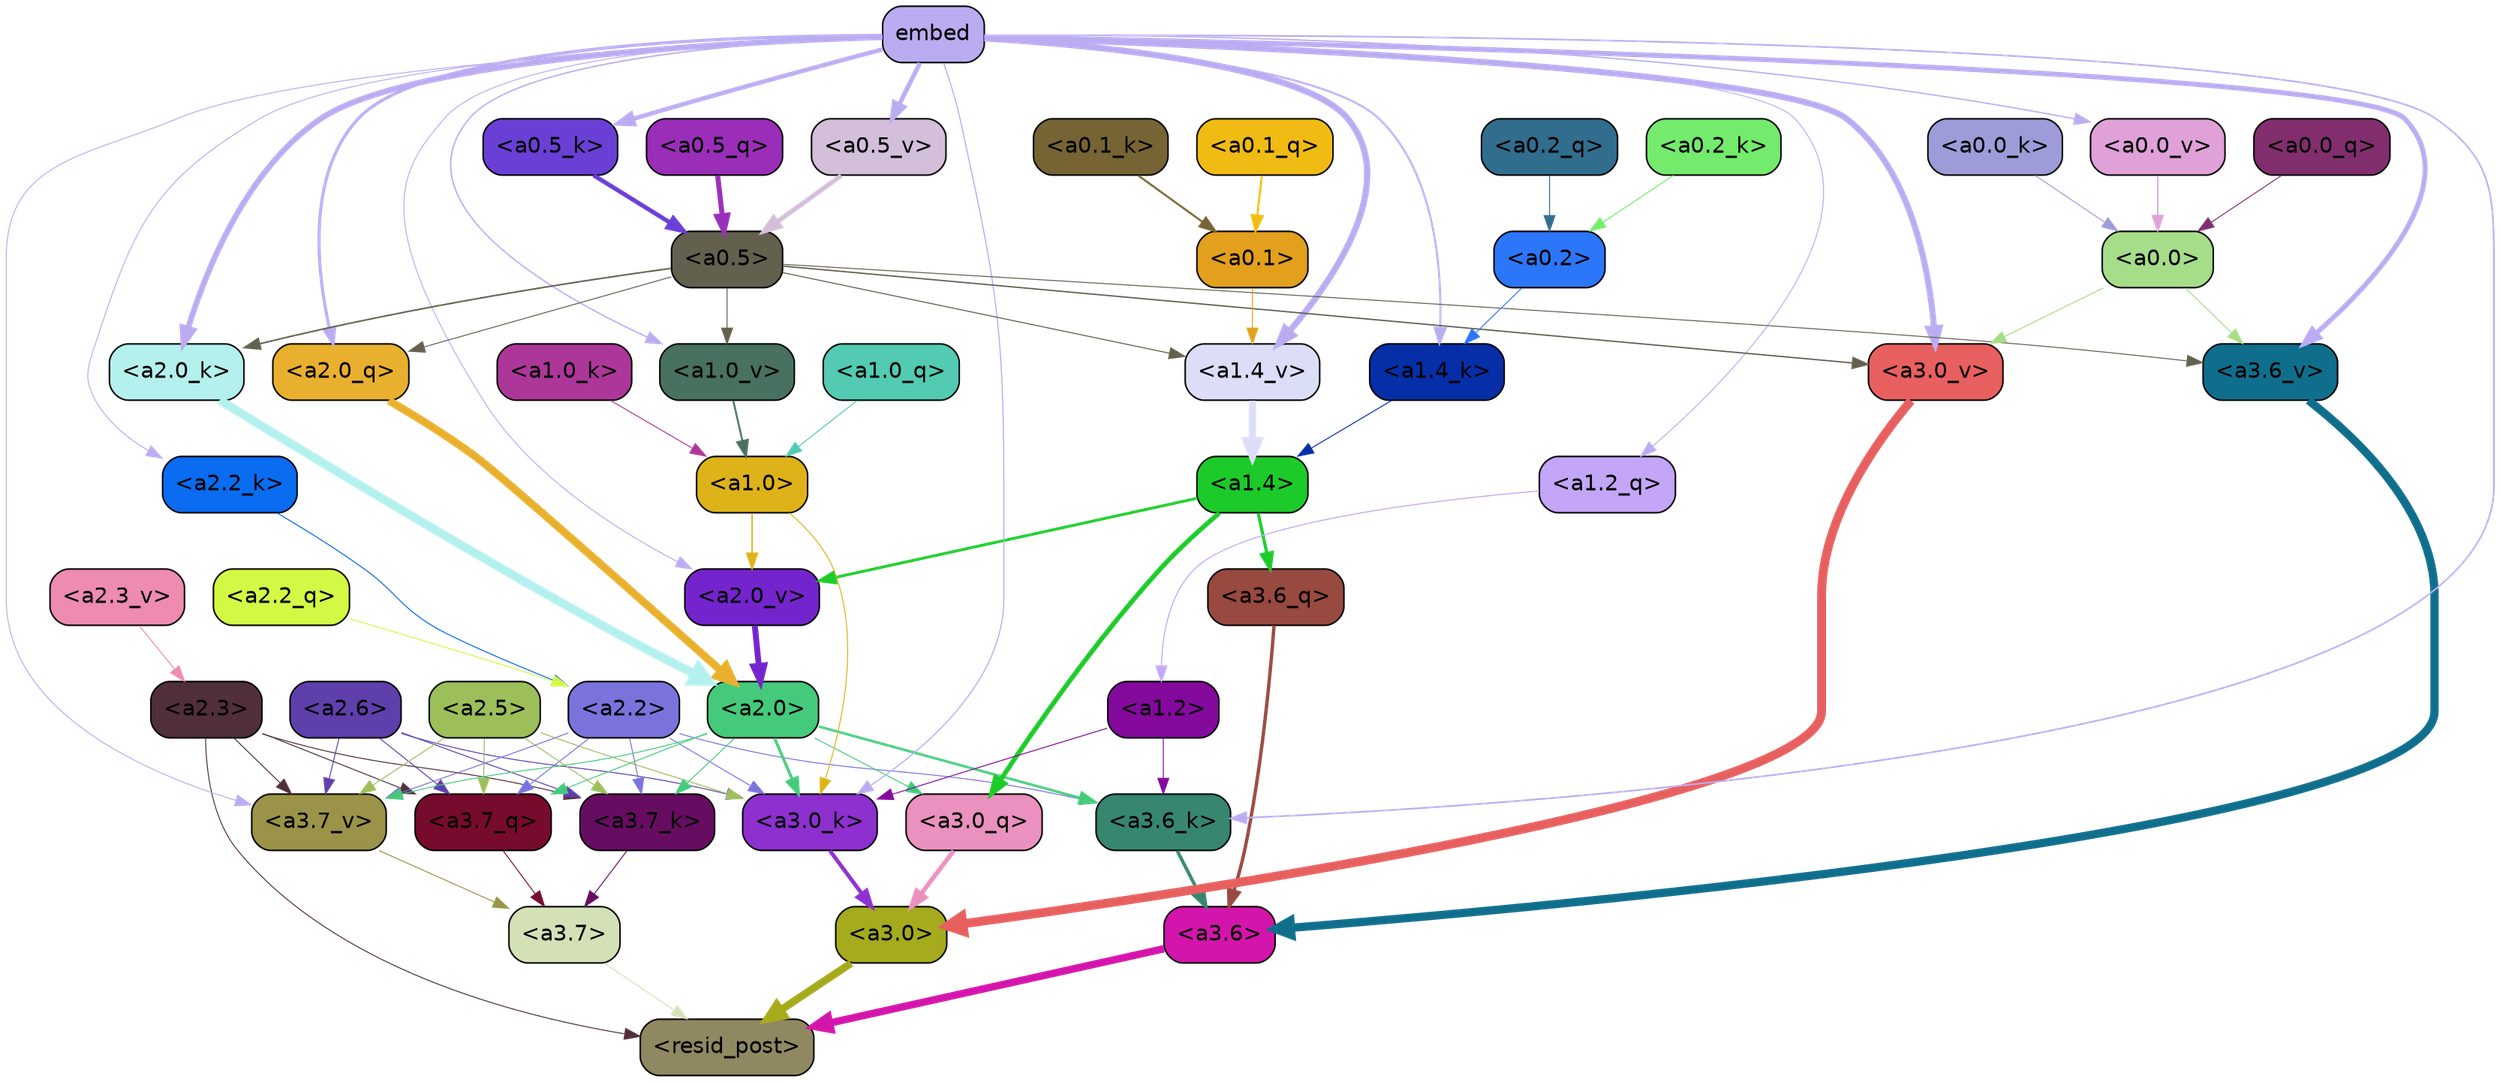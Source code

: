 strict digraph "" {
	graph [bgcolor=transparent,
		layout=dot,
		overlap=false,
		splines=true
	];
	"<a3.7>"	[color=black,
		fillcolor="#d4e1b6",
		fontname=Helvetica,
		shape=box,
		style="filled, rounded"];
	"<resid_post>"	[color=black,
		fillcolor="#908861",
		fontname=Helvetica,
		shape=box,
		style="filled, rounded"];
	"<a3.7>" -> "<resid_post>"	[color="#d4e1b6",
		penwidth=0.6];
	"<a3.6>"	[color=black,
		fillcolor="#d415ab",
		fontname=Helvetica,
		shape=box,
		style="filled, rounded"];
	"<a3.6>" -> "<resid_post>"	[color="#d415ab",
		penwidth=4.751592040061951];
	"<a3.0>"	[color=black,
		fillcolor="#a5ab1c",
		fontname=Helvetica,
		shape=box,
		style="filled, rounded"];
	"<a3.0>" -> "<resid_post>"	[color="#a5ab1c",
		penwidth=4.904066681861877];
	"<a2.3>"	[color=black,
		fillcolor="#502f3a",
		fontname=Helvetica,
		shape=box,
		style="filled, rounded"];
	"<a2.3>" -> "<resid_post>"	[color="#502f3a",
		penwidth=0.6];
	"<a3.7_q>"	[color=black,
		fillcolor="#770b2d",
		fontname=Helvetica,
		shape=box,
		style="filled, rounded"];
	"<a2.3>" -> "<a3.7_q>"	[color="#502f3a",
		penwidth=0.6];
	"<a3.7_k>"	[color=black,
		fillcolor="#660d62",
		fontname=Helvetica,
		shape=box,
		style="filled, rounded"];
	"<a2.3>" -> "<a3.7_k>"	[color="#502f3a",
		penwidth=0.6];
	"<a3.7_v>"	[color=black,
		fillcolor="#9b9348",
		fontname=Helvetica,
		shape=box,
		style="filled, rounded"];
	"<a2.3>" -> "<a3.7_v>"	[color="#502f3a",
		penwidth=0.6];
	"<a3.7_q>" -> "<a3.7>"	[color="#770b2d",
		penwidth=0.6];
	"<a3.6_q>"	[color=black,
		fillcolor="#984940",
		fontname=Helvetica,
		shape=box,
		style="filled, rounded"];
	"<a3.6_q>" -> "<a3.6>"	[color="#984940",
		penwidth=2.160832464694977];
	"<a3.0_q>"	[color=black,
		fillcolor="#ea91bf",
		fontname=Helvetica,
		shape=box,
		style="filled, rounded"];
	"<a3.0_q>" -> "<a3.0>"	[color="#ea91bf",
		penwidth=2.870753765106201];
	"<a3.7_k>" -> "<a3.7>"	[color="#660d62",
		penwidth=0.6];
	"<a3.6_k>"	[color=black,
		fillcolor="#37866f",
		fontname=Helvetica,
		shape=box,
		style="filled, rounded"];
	"<a3.6_k>" -> "<a3.6>"	[color="#37866f",
		penwidth=2.13908451795578];
	"<a3.0_k>"	[color=black,
		fillcolor="#8d30cf",
		fontname=Helvetica,
		shape=box,
		style="filled, rounded"];
	"<a3.0_k>" -> "<a3.0>"	[color="#8d30cf",
		penwidth=2.520303964614868];
	"<a3.7_v>" -> "<a3.7>"	[color="#9b9348",
		penwidth=0.6];
	"<a3.6_v>"	[color=black,
		fillcolor="#106e8d",
		fontname=Helvetica,
		shape=box,
		style="filled, rounded"];
	"<a3.6_v>" -> "<a3.6>"	[color="#106e8d",
		penwidth=5.297133803367615];
	"<a3.0_v>"	[color=black,
		fillcolor="#e7605f",
		fontname=Helvetica,
		shape=box,
		style="filled, rounded"];
	"<a3.0_v>" -> "<a3.0>"	[color="#e7605f",
		penwidth=5.680712580680847];
	"<a2.6>"	[color=black,
		fillcolor="#5f3fac",
		fontname=Helvetica,
		shape=box,
		style="filled, rounded"];
	"<a2.6>" -> "<a3.7_q>"	[color="#5f3fac",
		penwidth=0.6];
	"<a2.6>" -> "<a3.7_k>"	[color="#5f3fac",
		penwidth=0.6];
	"<a2.6>" -> "<a3.0_k>"	[color="#5f3fac",
		penwidth=0.6];
	"<a2.6>" -> "<a3.7_v>"	[color="#5f3fac",
		penwidth=0.6];
	"<a2.5>"	[color=black,
		fillcolor="#9cbf5a",
		fontname=Helvetica,
		shape=box,
		style="filled, rounded"];
	"<a2.5>" -> "<a3.7_q>"	[color="#9cbf5a",
		penwidth=0.6];
	"<a2.5>" -> "<a3.7_k>"	[color="#9cbf5a",
		penwidth=0.6];
	"<a2.5>" -> "<a3.0_k>"	[color="#9cbf5a",
		penwidth=0.6];
	"<a2.5>" -> "<a3.7_v>"	[color="#9cbf5a",
		penwidth=0.6];
	"<a2.2>"	[color=black,
		fillcolor="#7b73dc",
		fontname=Helvetica,
		shape=box,
		style="filled, rounded"];
	"<a2.2>" -> "<a3.7_q>"	[color="#7b73dc",
		penwidth=0.6];
	"<a2.2>" -> "<a3.7_k>"	[color="#7b73dc",
		penwidth=0.6];
	"<a2.2>" -> "<a3.6_k>"	[color="#7b73dc",
		penwidth=0.6];
	"<a2.2>" -> "<a3.0_k>"	[color="#7b73dc",
		penwidth=0.6];
	"<a2.2>" -> "<a3.7_v>"	[color="#7b73dc",
		penwidth=0.6];
	"<a2.0>"	[color=black,
		fillcolor="#45ca7b",
		fontname=Helvetica,
		shape=box,
		style="filled, rounded"];
	"<a2.0>" -> "<a3.7_q>"	[color="#45ca7b",
		penwidth=0.6];
	"<a2.0>" -> "<a3.0_q>"	[color="#45ca7b",
		penwidth=0.6];
	"<a2.0>" -> "<a3.7_k>"	[color="#45ca7b",
		penwidth=0.6];
	"<a2.0>" -> "<a3.6_k>"	[color="#45ca7b",
		penwidth=1.5897698998451233];
	"<a2.0>" -> "<a3.0_k>"	[color="#45ca7b",
		penwidth=1.8405593037605286];
	"<a2.0>" -> "<a3.7_v>"	[color="#45ca7b",
		penwidth=0.6];
	"<a1.4>"	[color=black,
		fillcolor="#1ccb29",
		fontname=Helvetica,
		shape=box,
		style="filled, rounded"];
	"<a1.4>" -> "<a3.6_q>"	[color="#1ccb29",
		penwidth=2.0260728895664215];
	"<a1.4>" -> "<a3.0_q>"	[color="#1ccb29",
		penwidth=3.0185627341270447];
	"<a2.0_v>"	[color=black,
		fillcolor="#7424cc",
		fontname=Helvetica,
		shape=box,
		style="filled, rounded"];
	"<a1.4>" -> "<a2.0_v>"	[color="#1ccb29",
		penwidth=1.7970525026321411];
	"<a1.2>"	[color=black,
		fillcolor="#84099d",
		fontname=Helvetica,
		shape=box,
		style="filled, rounded"];
	"<a1.2>" -> "<a3.6_k>"	[color="#84099d",
		penwidth=0.6];
	"<a1.2>" -> "<a3.0_k>"	[color="#84099d",
		penwidth=0.6];
	embed	[color=black,
		fillcolor="#bbacf2",
		fontname=Helvetica,
		shape=box,
		style="filled, rounded"];
	embed -> "<a3.6_k>"	[color="#bbacf2",
		penwidth=1.046662151813507];
	embed -> "<a3.0_k>"	[color="#bbacf2",
		penwidth=0.6995279788970947];
	embed -> "<a3.7_v>"	[color="#bbacf2",
		penwidth=0.6];
	embed -> "<a3.6_v>"	[color="#bbacf2",
		penwidth=3.1840110421180725];
	embed -> "<a3.0_v>"	[color="#bbacf2",
		penwidth=3.9005755856633186];
	"<a2.0_q>"	[color=black,
		fillcolor="#e9b02f",
		fontname=Helvetica,
		shape=box,
		style="filled, rounded"];
	embed -> "<a2.0_q>"	[color="#bbacf2",
		penwidth=1.9669389724731445];
	"<a2.2_k>"	[color=black,
		fillcolor="#0a6cf0",
		fontname=Helvetica,
		shape=box,
		style="filled, rounded"];
	embed -> "<a2.2_k>"	[color="#bbacf2",
		penwidth=0.6];
	"<a2.0_k>"	[color=black,
		fillcolor="#b4f0ee",
		fontname=Helvetica,
		shape=box,
		style="filled, rounded"];
	embed -> "<a2.0_k>"	[color="#bbacf2",
		penwidth=3.6898754835128784];
	embed -> "<a2.0_v>"	[color="#bbacf2",
		penwidth=0.6];
	"<a1.2_q>"	[color=black,
		fillcolor="#c3a6f8",
		fontname=Helvetica,
		shape=box,
		style="filled, rounded"];
	embed -> "<a1.2_q>"	[color="#bbacf2",
		penwidth=0.6];
	"<a1.4_k>"	[color=black,
		fillcolor="#062fa7",
		fontname=Helvetica,
		shape=box,
		style="filled, rounded"];
	embed -> "<a1.4_k>"	[color="#bbacf2",
		penwidth=1.2758672684431076];
	"<a1.4_v>"	[color=black,
		fillcolor="#dcddf7",
		fontname=Helvetica,
		shape=box,
		style="filled, rounded"];
	embed -> "<a1.4_v>"	[color="#bbacf2",
		penwidth=3.992354243993759];
	"<a1.0_v>"	[color=black,
		fillcolor="#48715f",
		fontname=Helvetica,
		shape=box,
		style="filled, rounded"];
	embed -> "<a1.0_v>"	[color="#bbacf2",
		penwidth=0.8768336176872253];
	"<a0.5_k>"	[color=black,
		fillcolor="#6a3fd5",
		fontname=Helvetica,
		shape=box,
		style="filled, rounded"];
	embed -> "<a0.5_k>"	[color="#bbacf2",
		penwidth=2.7730610966682434];
	"<a0.5_v>"	[color=black,
		fillcolor="#d3bfd9",
		fontname=Helvetica,
		shape=box,
		style="filled, rounded"];
	embed -> "<a0.5_v>"	[color="#bbacf2",
		penwidth=2.881743907928467];
	"<a0.0_v>"	[color=black,
		fillcolor="#dfa1d8",
		fontname=Helvetica,
		shape=box,
		style="filled, rounded"];
	embed -> "<a0.0_v>"	[color="#bbacf2",
		penwidth=0.819606889039278];
	"<a1.0>"	[color=black,
		fillcolor="#deb31a",
		fontname=Helvetica,
		shape=box,
		style="filled, rounded"];
	"<a1.0>" -> "<a3.0_k>"	[color="#deb31a",
		penwidth=0.6];
	"<a1.0>" -> "<a2.0_v>"	[color="#deb31a",
		penwidth=0.8836666345596313];
	"<a0.5>"	[color=black,
		fillcolor="#63604e",
		fontname=Helvetica,
		shape=box,
		style="filled, rounded"];
	"<a0.5>" -> "<a3.6_v>"	[color="#63604e",
		penwidth=0.6];
	"<a0.5>" -> "<a3.0_v>"	[color="#63604e",
		penwidth=0.8493617177009583];
	"<a0.5>" -> "<a2.0_q>"	[color="#63604e",
		penwidth=0.6];
	"<a0.5>" -> "<a2.0_k>"	[color="#63604e",
		penwidth=0.9942188858985901];
	"<a0.5>" -> "<a1.4_v>"	[color="#63604e",
		penwidth=0.6379710733890533];
	"<a0.5>" -> "<a1.0_v>"	[color="#63604e",
		penwidth=0.6];
	"<a0.0>"	[color=black,
		fillcolor="#a6dd89",
		fontname=Helvetica,
		shape=box,
		style="filled, rounded"];
	"<a0.0>" -> "<a3.6_v>"	[color="#a6dd89",
		penwidth=0.6];
	"<a0.0>" -> "<a3.0_v>"	[color="#a6dd89",
		penwidth=0.6];
	"<a2.2_q>"	[color=black,
		fillcolor="#d3f944",
		fontname=Helvetica,
		shape=box,
		style="filled, rounded"];
	"<a2.2_q>" -> "<a2.2>"	[color="#d3f944",
		penwidth=0.6];
	"<a2.0_q>" -> "<a2.0>"	[color="#e9b02f",
		penwidth=5.0040658712387085];
	"<a2.2_k>" -> "<a2.2>"	[color="#0a6cf0",
		penwidth=0.6304321400821209];
	"<a2.0_k>" -> "<a2.0>"	[color="#b4f0ee",
		penwidth=5.6445024609565735];
	"<a2.3_v>"	[color=black,
		fillcolor="#ed8bb1",
		fontname=Helvetica,
		shape=box,
		style="filled, rounded"];
	"<a2.3_v>" -> "<a2.3>"	[color="#ed8bb1",
		penwidth=0.6];
	"<a2.0_v>" -> "<a2.0>"	[color="#7424cc",
		penwidth=3.781584322452545];
	"<a1.2_q>" -> "<a1.2>"	[color="#c3a6f8",
		penwidth=0.6481351256370544];
	"<a1.0_q>"	[color=black,
		fillcolor="#52cbb2",
		fontname=Helvetica,
		shape=box,
		style="filled, rounded"];
	"<a1.0_q>" -> "<a1.0>"	[color="#52cbb2",
		penwidth=0.6];
	"<a1.4_k>" -> "<a1.4>"	[color="#062fa7",
		penwidth=0.6];
	"<a1.0_k>"	[color=black,
		fillcolor="#ad3799",
		fontname=Helvetica,
		shape=box,
		style="filled, rounded"];
	"<a1.0_k>" -> "<a1.0>"	[color="#ad3799",
		penwidth=0.6];
	"<a1.4_v>" -> "<a1.4>"	[color="#dcddf7",
		penwidth=4.602061748504639];
	"<a1.0_v>" -> "<a1.0>"	[color="#48715f",
		penwidth=1.227757602930069];
	"<a0.2>"	[color=black,
		fillcolor="#2c76fa",
		fontname=Helvetica,
		shape=box,
		style="filled, rounded"];
	"<a0.2>" -> "<a1.4_k>"	[color="#2c76fa",
		penwidth=0.6];
	"<a0.1>"	[color=black,
		fillcolor="#e2a01d",
		fontname=Helvetica,
		shape=box,
		style="filled, rounded"];
	"<a0.1>" -> "<a1.4_v>"	[color="#e2a01d",
		penwidth=0.6];
	"<a0.5_q>"	[color=black,
		fillcolor="#9a2eb9",
		fontname=Helvetica,
		shape=box,
		style="filled, rounded"];
	"<a0.5_q>" -> "<a0.5>"	[color="#9a2eb9",
		penwidth=3.219071626663208];
	"<a0.2_q>"	[color=black,
		fillcolor="#316d8d",
		fontname=Helvetica,
		shape=box,
		style="filled, rounded"];
	"<a0.2_q>" -> "<a0.2>"	[color="#316d8d",
		penwidth=0.6];
	"<a0.1_q>"	[color=black,
		fillcolor="#f0bc14",
		fontname=Helvetica,
		shape=box,
		style="filled, rounded"];
	"<a0.1_q>" -> "<a0.1>"	[color="#f0bc14",
		penwidth=1.3519257307052612];
	"<a0.0_q>"	[color=black,
		fillcolor="#822e6e",
		fontname=Helvetica,
		shape=box,
		style="filled, rounded"];
	"<a0.0_q>" -> "<a0.0>"	[color="#822e6e",
		penwidth=0.6];
	"<a0.5_k>" -> "<a0.5>"	[color="#6a3fd5",
		penwidth=2.7730584144592285];
	"<a0.2_k>"	[color=black,
		fillcolor="#74eb6c",
		fontname=Helvetica,
		shape=box,
		style="filled, rounded"];
	"<a0.2_k>" -> "<a0.2>"	[color="#74eb6c",
		penwidth=0.6];
	"<a0.1_k>"	[color=black,
		fillcolor="#776434",
		fontname=Helvetica,
		shape=box,
		style="filled, rounded"];
	"<a0.1_k>" -> "<a0.1>"	[color="#776434",
		penwidth=1.281095266342163];
	"<a0.0_k>"	[color=black,
		fillcolor="#9d9cd9",
		fontname=Helvetica,
		shape=box,
		style="filled, rounded"];
	"<a0.0_k>" -> "<a0.0>"	[color="#9d9cd9",
		penwidth=0.6];
	"<a0.5_v>" -> "<a0.5>"	[color="#d3bfd9",
		penwidth=2.9687485098838806];
	"<a0.0_v>" -> "<a0.0>"	[color="#dfa1d8",
		penwidth=0.8196042068302631];
}

